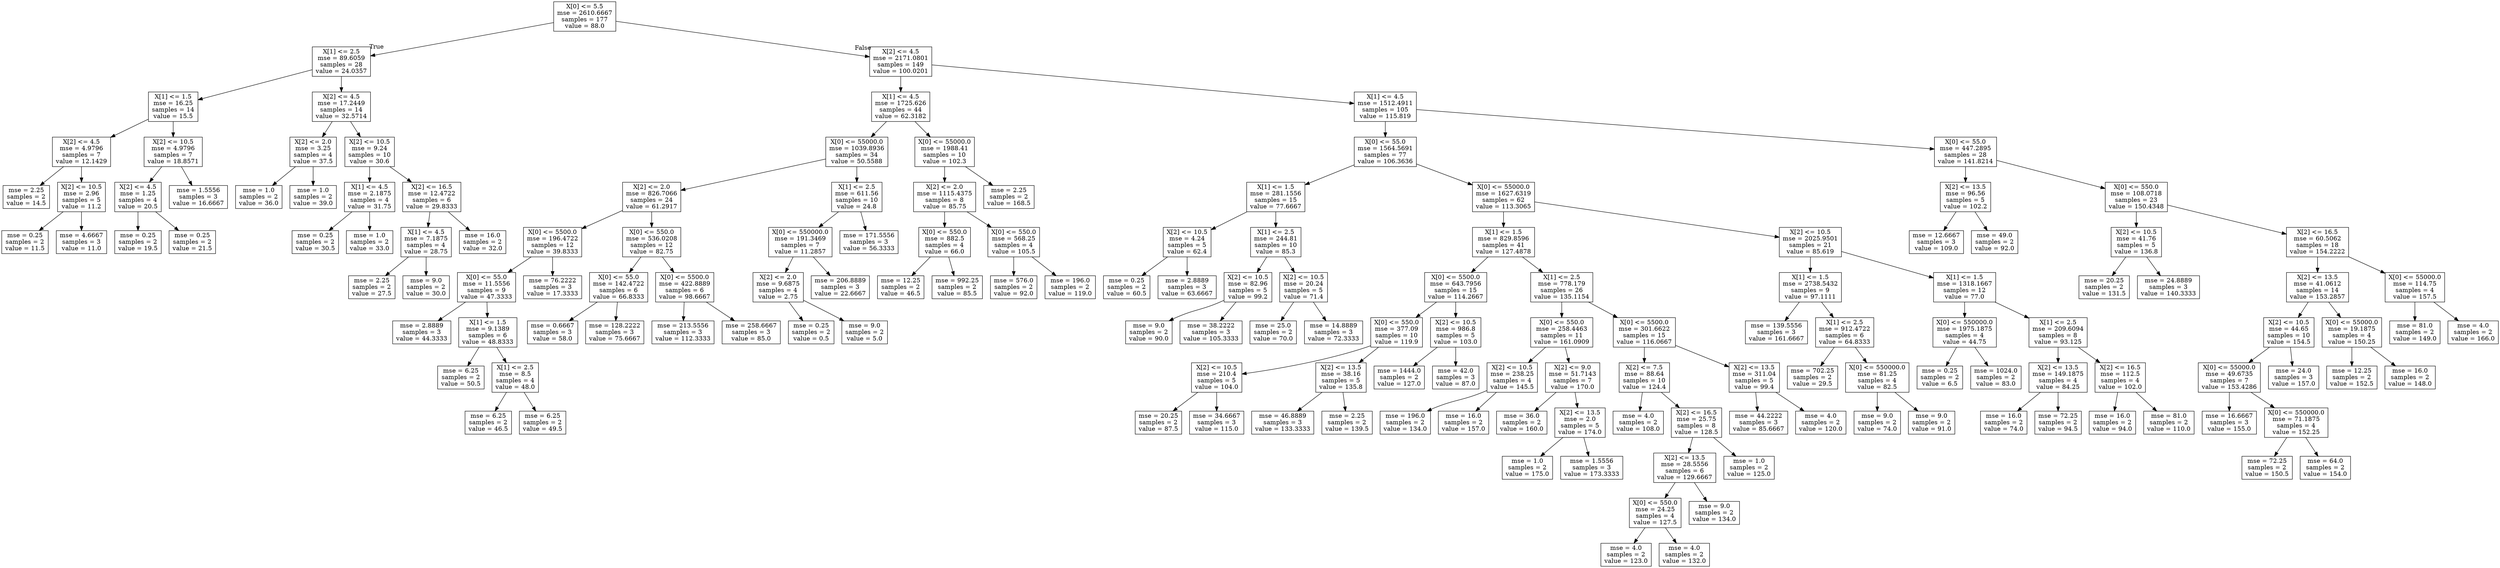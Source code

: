digraph Tree {
node [shape=box] ;
0 [label="X[0] <= 5.5\nmse = 2610.6667\nsamples = 177\nvalue = 88.0"] ;
1 [label="X[1] <= 2.5\nmse = 89.6059\nsamples = 28\nvalue = 24.0357"] ;
0 -> 1 [labeldistance=2.5, labelangle=45, headlabel="True"] ;
2 [label="X[1] <= 1.5\nmse = 16.25\nsamples = 14\nvalue = 15.5"] ;
1 -> 2 ;
3 [label="X[2] <= 4.5\nmse = 4.9796\nsamples = 7\nvalue = 12.1429"] ;
2 -> 3 ;
4 [label="mse = 2.25\nsamples = 2\nvalue = 14.5"] ;
3 -> 4 ;
5 [label="X[2] <= 10.5\nmse = 2.96\nsamples = 5\nvalue = 11.2"] ;
3 -> 5 ;
6 [label="mse = 0.25\nsamples = 2\nvalue = 11.5"] ;
5 -> 6 ;
7 [label="mse = 4.6667\nsamples = 3\nvalue = 11.0"] ;
5 -> 7 ;
8 [label="X[2] <= 10.5\nmse = 4.9796\nsamples = 7\nvalue = 18.8571"] ;
2 -> 8 ;
9 [label="X[2] <= 4.5\nmse = 1.25\nsamples = 4\nvalue = 20.5"] ;
8 -> 9 ;
10 [label="mse = 0.25\nsamples = 2\nvalue = 19.5"] ;
9 -> 10 ;
11 [label="mse = 0.25\nsamples = 2\nvalue = 21.5"] ;
9 -> 11 ;
12 [label="mse = 1.5556\nsamples = 3\nvalue = 16.6667"] ;
8 -> 12 ;
13 [label="X[2] <= 4.5\nmse = 17.2449\nsamples = 14\nvalue = 32.5714"] ;
1 -> 13 ;
14 [label="X[2] <= 2.0\nmse = 3.25\nsamples = 4\nvalue = 37.5"] ;
13 -> 14 ;
15 [label="mse = 1.0\nsamples = 2\nvalue = 36.0"] ;
14 -> 15 ;
16 [label="mse = 1.0\nsamples = 2\nvalue = 39.0"] ;
14 -> 16 ;
17 [label="X[2] <= 10.5\nmse = 9.24\nsamples = 10\nvalue = 30.6"] ;
13 -> 17 ;
18 [label="X[1] <= 4.5\nmse = 2.1875\nsamples = 4\nvalue = 31.75"] ;
17 -> 18 ;
19 [label="mse = 0.25\nsamples = 2\nvalue = 30.5"] ;
18 -> 19 ;
20 [label="mse = 1.0\nsamples = 2\nvalue = 33.0"] ;
18 -> 20 ;
21 [label="X[2] <= 16.5\nmse = 12.4722\nsamples = 6\nvalue = 29.8333"] ;
17 -> 21 ;
22 [label="X[1] <= 4.5\nmse = 7.1875\nsamples = 4\nvalue = 28.75"] ;
21 -> 22 ;
23 [label="mse = 2.25\nsamples = 2\nvalue = 27.5"] ;
22 -> 23 ;
24 [label="mse = 9.0\nsamples = 2\nvalue = 30.0"] ;
22 -> 24 ;
25 [label="mse = 16.0\nsamples = 2\nvalue = 32.0"] ;
21 -> 25 ;
26 [label="X[2] <= 4.5\nmse = 2171.0801\nsamples = 149\nvalue = 100.0201"] ;
0 -> 26 [labeldistance=2.5, labelangle=-45, headlabel="False"] ;
27 [label="X[1] <= 4.5\nmse = 1725.626\nsamples = 44\nvalue = 62.3182"] ;
26 -> 27 ;
28 [label="X[0] <= 55000.0\nmse = 1039.8936\nsamples = 34\nvalue = 50.5588"] ;
27 -> 28 ;
29 [label="X[2] <= 2.0\nmse = 826.7066\nsamples = 24\nvalue = 61.2917"] ;
28 -> 29 ;
30 [label="X[0] <= 5500.0\nmse = 196.4722\nsamples = 12\nvalue = 39.8333"] ;
29 -> 30 ;
31 [label="X[0] <= 55.0\nmse = 11.5556\nsamples = 9\nvalue = 47.3333"] ;
30 -> 31 ;
32 [label="mse = 2.8889\nsamples = 3\nvalue = 44.3333"] ;
31 -> 32 ;
33 [label="X[1] <= 1.5\nmse = 9.1389\nsamples = 6\nvalue = 48.8333"] ;
31 -> 33 ;
34 [label="mse = 6.25\nsamples = 2\nvalue = 50.5"] ;
33 -> 34 ;
35 [label="X[1] <= 2.5\nmse = 8.5\nsamples = 4\nvalue = 48.0"] ;
33 -> 35 ;
36 [label="mse = 6.25\nsamples = 2\nvalue = 46.5"] ;
35 -> 36 ;
37 [label="mse = 6.25\nsamples = 2\nvalue = 49.5"] ;
35 -> 37 ;
38 [label="mse = 76.2222\nsamples = 3\nvalue = 17.3333"] ;
30 -> 38 ;
39 [label="X[0] <= 550.0\nmse = 536.0208\nsamples = 12\nvalue = 82.75"] ;
29 -> 39 ;
40 [label="X[0] <= 55.0\nmse = 142.4722\nsamples = 6\nvalue = 66.8333"] ;
39 -> 40 ;
41 [label="mse = 0.6667\nsamples = 3\nvalue = 58.0"] ;
40 -> 41 ;
42 [label="mse = 128.2222\nsamples = 3\nvalue = 75.6667"] ;
40 -> 42 ;
43 [label="X[0] <= 5500.0\nmse = 422.8889\nsamples = 6\nvalue = 98.6667"] ;
39 -> 43 ;
44 [label="mse = 213.5556\nsamples = 3\nvalue = 112.3333"] ;
43 -> 44 ;
45 [label="mse = 258.6667\nsamples = 3\nvalue = 85.0"] ;
43 -> 45 ;
46 [label="X[1] <= 2.5\nmse = 611.56\nsamples = 10\nvalue = 24.8"] ;
28 -> 46 ;
47 [label="X[0] <= 550000.0\nmse = 191.3469\nsamples = 7\nvalue = 11.2857"] ;
46 -> 47 ;
48 [label="X[2] <= 2.0\nmse = 9.6875\nsamples = 4\nvalue = 2.75"] ;
47 -> 48 ;
49 [label="mse = 0.25\nsamples = 2\nvalue = 0.5"] ;
48 -> 49 ;
50 [label="mse = 9.0\nsamples = 2\nvalue = 5.0"] ;
48 -> 50 ;
51 [label="mse = 206.8889\nsamples = 3\nvalue = 22.6667"] ;
47 -> 51 ;
52 [label="mse = 171.5556\nsamples = 3\nvalue = 56.3333"] ;
46 -> 52 ;
53 [label="X[0] <= 55000.0\nmse = 1988.41\nsamples = 10\nvalue = 102.3"] ;
27 -> 53 ;
54 [label="X[2] <= 2.0\nmse = 1115.4375\nsamples = 8\nvalue = 85.75"] ;
53 -> 54 ;
55 [label="X[0] <= 550.0\nmse = 882.5\nsamples = 4\nvalue = 66.0"] ;
54 -> 55 ;
56 [label="mse = 12.25\nsamples = 2\nvalue = 46.5"] ;
55 -> 56 ;
57 [label="mse = 992.25\nsamples = 2\nvalue = 85.5"] ;
55 -> 57 ;
58 [label="X[0] <= 550.0\nmse = 568.25\nsamples = 4\nvalue = 105.5"] ;
54 -> 58 ;
59 [label="mse = 576.0\nsamples = 2\nvalue = 92.0"] ;
58 -> 59 ;
60 [label="mse = 196.0\nsamples = 2\nvalue = 119.0"] ;
58 -> 60 ;
61 [label="mse = 2.25\nsamples = 2\nvalue = 168.5"] ;
53 -> 61 ;
62 [label="X[1] <= 4.5\nmse = 1512.4911\nsamples = 105\nvalue = 115.819"] ;
26 -> 62 ;
63 [label="X[0] <= 55.0\nmse = 1564.5691\nsamples = 77\nvalue = 106.3636"] ;
62 -> 63 ;
64 [label="X[1] <= 1.5\nmse = 281.1556\nsamples = 15\nvalue = 77.6667"] ;
63 -> 64 ;
65 [label="X[2] <= 10.5\nmse = 4.24\nsamples = 5\nvalue = 62.4"] ;
64 -> 65 ;
66 [label="mse = 0.25\nsamples = 2\nvalue = 60.5"] ;
65 -> 66 ;
67 [label="mse = 2.8889\nsamples = 3\nvalue = 63.6667"] ;
65 -> 67 ;
68 [label="X[1] <= 2.5\nmse = 244.81\nsamples = 10\nvalue = 85.3"] ;
64 -> 68 ;
69 [label="X[2] <= 10.5\nmse = 82.96\nsamples = 5\nvalue = 99.2"] ;
68 -> 69 ;
70 [label="mse = 9.0\nsamples = 2\nvalue = 90.0"] ;
69 -> 70 ;
71 [label="mse = 38.2222\nsamples = 3\nvalue = 105.3333"] ;
69 -> 71 ;
72 [label="X[2] <= 10.5\nmse = 20.24\nsamples = 5\nvalue = 71.4"] ;
68 -> 72 ;
73 [label="mse = 25.0\nsamples = 2\nvalue = 70.0"] ;
72 -> 73 ;
74 [label="mse = 14.8889\nsamples = 3\nvalue = 72.3333"] ;
72 -> 74 ;
75 [label="X[0] <= 55000.0\nmse = 1627.6319\nsamples = 62\nvalue = 113.3065"] ;
63 -> 75 ;
76 [label="X[1] <= 1.5\nmse = 829.8596\nsamples = 41\nvalue = 127.4878"] ;
75 -> 76 ;
77 [label="X[0] <= 5500.0\nmse = 643.7956\nsamples = 15\nvalue = 114.2667"] ;
76 -> 77 ;
78 [label="X[0] <= 550.0\nmse = 377.09\nsamples = 10\nvalue = 119.9"] ;
77 -> 78 ;
79 [label="X[2] <= 10.5\nmse = 210.4\nsamples = 5\nvalue = 104.0"] ;
78 -> 79 ;
80 [label="mse = 20.25\nsamples = 2\nvalue = 87.5"] ;
79 -> 80 ;
81 [label="mse = 34.6667\nsamples = 3\nvalue = 115.0"] ;
79 -> 81 ;
82 [label="X[2] <= 13.5\nmse = 38.16\nsamples = 5\nvalue = 135.8"] ;
78 -> 82 ;
83 [label="mse = 46.8889\nsamples = 3\nvalue = 133.3333"] ;
82 -> 83 ;
84 [label="mse = 2.25\nsamples = 2\nvalue = 139.5"] ;
82 -> 84 ;
85 [label="X[2] <= 10.5\nmse = 986.8\nsamples = 5\nvalue = 103.0"] ;
77 -> 85 ;
86 [label="mse = 1444.0\nsamples = 2\nvalue = 127.0"] ;
85 -> 86 ;
87 [label="mse = 42.0\nsamples = 3\nvalue = 87.0"] ;
85 -> 87 ;
88 [label="X[1] <= 2.5\nmse = 778.179\nsamples = 26\nvalue = 135.1154"] ;
76 -> 88 ;
89 [label="X[0] <= 550.0\nmse = 258.4463\nsamples = 11\nvalue = 161.0909"] ;
88 -> 89 ;
90 [label="X[2] <= 10.5\nmse = 238.25\nsamples = 4\nvalue = 145.5"] ;
89 -> 90 ;
91 [label="mse = 196.0\nsamples = 2\nvalue = 134.0"] ;
90 -> 91 ;
92 [label="mse = 16.0\nsamples = 2\nvalue = 157.0"] ;
90 -> 92 ;
93 [label="X[2] <= 9.0\nmse = 51.7143\nsamples = 7\nvalue = 170.0"] ;
89 -> 93 ;
94 [label="mse = 36.0\nsamples = 2\nvalue = 160.0"] ;
93 -> 94 ;
95 [label="X[2] <= 13.5\nmse = 2.0\nsamples = 5\nvalue = 174.0"] ;
93 -> 95 ;
96 [label="mse = 1.0\nsamples = 2\nvalue = 175.0"] ;
95 -> 96 ;
97 [label="mse = 1.5556\nsamples = 3\nvalue = 173.3333"] ;
95 -> 97 ;
98 [label="X[0] <= 5500.0\nmse = 301.6622\nsamples = 15\nvalue = 116.0667"] ;
88 -> 98 ;
99 [label="X[2] <= 7.5\nmse = 88.64\nsamples = 10\nvalue = 124.4"] ;
98 -> 99 ;
100 [label="mse = 4.0\nsamples = 2\nvalue = 108.0"] ;
99 -> 100 ;
101 [label="X[2] <= 16.5\nmse = 25.75\nsamples = 8\nvalue = 128.5"] ;
99 -> 101 ;
102 [label="X[2] <= 13.5\nmse = 28.5556\nsamples = 6\nvalue = 129.6667"] ;
101 -> 102 ;
103 [label="X[0] <= 550.0\nmse = 24.25\nsamples = 4\nvalue = 127.5"] ;
102 -> 103 ;
104 [label="mse = 4.0\nsamples = 2\nvalue = 123.0"] ;
103 -> 104 ;
105 [label="mse = 4.0\nsamples = 2\nvalue = 132.0"] ;
103 -> 105 ;
106 [label="mse = 9.0\nsamples = 2\nvalue = 134.0"] ;
102 -> 106 ;
107 [label="mse = 1.0\nsamples = 2\nvalue = 125.0"] ;
101 -> 107 ;
108 [label="X[2] <= 13.5\nmse = 311.04\nsamples = 5\nvalue = 99.4"] ;
98 -> 108 ;
109 [label="mse = 44.2222\nsamples = 3\nvalue = 85.6667"] ;
108 -> 109 ;
110 [label="mse = 4.0\nsamples = 2\nvalue = 120.0"] ;
108 -> 110 ;
111 [label="X[2] <= 10.5\nmse = 2025.9501\nsamples = 21\nvalue = 85.619"] ;
75 -> 111 ;
112 [label="X[1] <= 1.5\nmse = 2738.5432\nsamples = 9\nvalue = 97.1111"] ;
111 -> 112 ;
113 [label="mse = 139.5556\nsamples = 3\nvalue = 161.6667"] ;
112 -> 113 ;
114 [label="X[1] <= 2.5\nmse = 912.4722\nsamples = 6\nvalue = 64.8333"] ;
112 -> 114 ;
115 [label="mse = 702.25\nsamples = 2\nvalue = 29.5"] ;
114 -> 115 ;
116 [label="X[0] <= 550000.0\nmse = 81.25\nsamples = 4\nvalue = 82.5"] ;
114 -> 116 ;
117 [label="mse = 9.0\nsamples = 2\nvalue = 74.0"] ;
116 -> 117 ;
118 [label="mse = 9.0\nsamples = 2\nvalue = 91.0"] ;
116 -> 118 ;
119 [label="X[1] <= 1.5\nmse = 1318.1667\nsamples = 12\nvalue = 77.0"] ;
111 -> 119 ;
120 [label="X[0] <= 550000.0\nmse = 1975.1875\nsamples = 4\nvalue = 44.75"] ;
119 -> 120 ;
121 [label="mse = 0.25\nsamples = 2\nvalue = 6.5"] ;
120 -> 121 ;
122 [label="mse = 1024.0\nsamples = 2\nvalue = 83.0"] ;
120 -> 122 ;
123 [label="X[1] <= 2.5\nmse = 209.6094\nsamples = 8\nvalue = 93.125"] ;
119 -> 123 ;
124 [label="X[2] <= 13.5\nmse = 149.1875\nsamples = 4\nvalue = 84.25"] ;
123 -> 124 ;
125 [label="mse = 16.0\nsamples = 2\nvalue = 74.0"] ;
124 -> 125 ;
126 [label="mse = 72.25\nsamples = 2\nvalue = 94.5"] ;
124 -> 126 ;
127 [label="X[2] <= 16.5\nmse = 112.5\nsamples = 4\nvalue = 102.0"] ;
123 -> 127 ;
128 [label="mse = 16.0\nsamples = 2\nvalue = 94.0"] ;
127 -> 128 ;
129 [label="mse = 81.0\nsamples = 2\nvalue = 110.0"] ;
127 -> 129 ;
130 [label="X[0] <= 55.0\nmse = 447.2895\nsamples = 28\nvalue = 141.8214"] ;
62 -> 130 ;
131 [label="X[2] <= 13.5\nmse = 96.56\nsamples = 5\nvalue = 102.2"] ;
130 -> 131 ;
132 [label="mse = 12.6667\nsamples = 3\nvalue = 109.0"] ;
131 -> 132 ;
133 [label="mse = 49.0\nsamples = 2\nvalue = 92.0"] ;
131 -> 133 ;
134 [label="X[0] <= 550.0\nmse = 108.0718\nsamples = 23\nvalue = 150.4348"] ;
130 -> 134 ;
135 [label="X[2] <= 10.5\nmse = 41.76\nsamples = 5\nvalue = 136.8"] ;
134 -> 135 ;
136 [label="mse = 20.25\nsamples = 2\nvalue = 131.5"] ;
135 -> 136 ;
137 [label="mse = 24.8889\nsamples = 3\nvalue = 140.3333"] ;
135 -> 137 ;
138 [label="X[2] <= 16.5\nmse = 60.5062\nsamples = 18\nvalue = 154.2222"] ;
134 -> 138 ;
139 [label="X[2] <= 13.5\nmse = 41.0612\nsamples = 14\nvalue = 153.2857"] ;
138 -> 139 ;
140 [label="X[2] <= 10.5\nmse = 44.65\nsamples = 10\nvalue = 154.5"] ;
139 -> 140 ;
141 [label="X[0] <= 55000.0\nmse = 49.6735\nsamples = 7\nvalue = 153.4286"] ;
140 -> 141 ;
142 [label="mse = 16.6667\nsamples = 3\nvalue = 155.0"] ;
141 -> 142 ;
143 [label="X[0] <= 550000.0\nmse = 71.1875\nsamples = 4\nvalue = 152.25"] ;
141 -> 143 ;
144 [label="mse = 72.25\nsamples = 2\nvalue = 150.5"] ;
143 -> 144 ;
145 [label="mse = 64.0\nsamples = 2\nvalue = 154.0"] ;
143 -> 145 ;
146 [label="mse = 24.0\nsamples = 3\nvalue = 157.0"] ;
140 -> 146 ;
147 [label="X[0] <= 55000.0\nmse = 19.1875\nsamples = 4\nvalue = 150.25"] ;
139 -> 147 ;
148 [label="mse = 12.25\nsamples = 2\nvalue = 152.5"] ;
147 -> 148 ;
149 [label="mse = 16.0\nsamples = 2\nvalue = 148.0"] ;
147 -> 149 ;
150 [label="X[0] <= 55000.0\nmse = 114.75\nsamples = 4\nvalue = 157.5"] ;
138 -> 150 ;
151 [label="mse = 81.0\nsamples = 2\nvalue = 149.0"] ;
150 -> 151 ;
152 [label="mse = 4.0\nsamples = 2\nvalue = 166.0"] ;
150 -> 152 ;
}